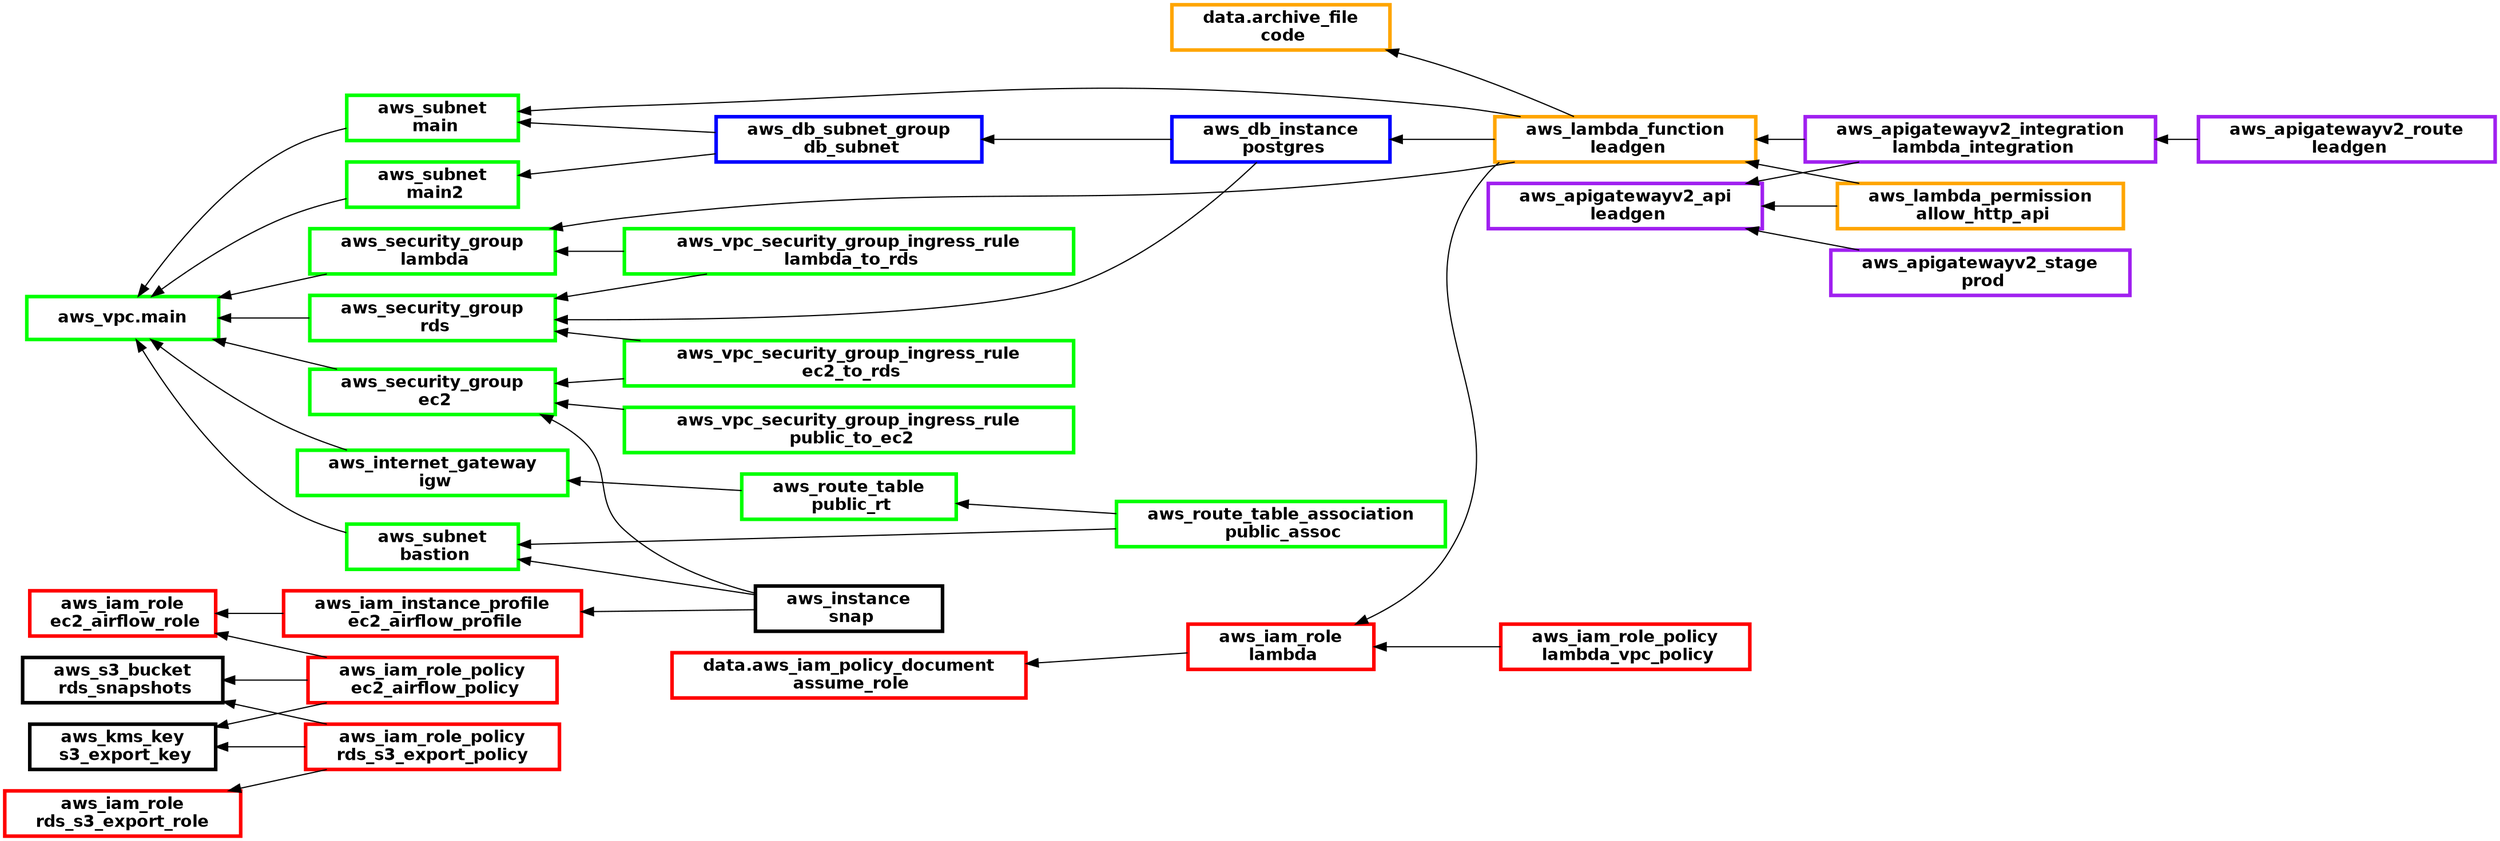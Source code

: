 digraph G {
  rankdir = "RL";
  node [shape = rect, fontname = "Helvetica-Bold", penwidth=3];
  edge [fontname="Helvetica-Bold", penwidth=1];
  "data.archive_file.code" [label="    data.archive_file    \n code", color=orange];
  "data.aws_iam_policy_document.assume_role" [label="    data.aws_iam_policy_document    \n assume_role", color=red];
  "aws_apigatewayv2_api.leadgen" [label="    aws_apigatewayv2_api    \n leadgen", color=purple];
  "aws_apigatewayv2_integration.lambda_integration" [label="    aws_apigatewayv2_integration    \n lambda_integration", color=purple];
  "aws_apigatewayv2_route.leadgen" [label="    aws_apigatewayv2_route    \n leadgen", color=purple];        
  "aws_apigatewayv2_stage.prod" [label="    aws_apigatewayv2_stage    \n prod", color=purple];
  "aws_db_instance.postgres" [label="    aws_db_instance    \n postgres", color=blue];
  "aws_db_subnet_group.db_subnet" [label="    aws_db_subnet_group    \n db_subnet", color=blue];
  "aws_iam_instance_profile.ec2_airflow_profile" [label="    aws_iam_instance_profile    \n ec2_airflow_profile", color=red];
  "aws_iam_role.ec2_airflow_role" [label="    aws_iam_role    \n ec2_airflow_role", color=red];
  "aws_iam_role.lambda" [label="    aws_iam_role    \n lambda", color=red];
  "aws_iam_role.rds_s3_export_role" [label="    aws_iam_role    \n    rds_s3_export_role    ", color=red];      
  "aws_iam_role_policy.ec2_airflow_policy" [label="    aws_iam_role_policy    \n ec2_airflow_policy", color=red];
  "aws_iam_role_policy.lambda_vpc_policy" [label="    aws_iam_role_policy    \n lambda_vpc_policy", color=red];
  "aws_iam_role_policy.rds_s3_export_policy" [label="    aws_iam_role_policy    \n    rds_s3_export_policy    ", color=red];
  "aws_instance.snap" [label="    aws_instance    \n snap"];
  "aws_internet_gateway.igw" [label="    aws_internet_gateway    \n igw", color=green];
  "aws_kms_key.s3_export_key" [label="    aws_kms_key    \n s3_export_key"];
  "aws_lambda_function.leadgen" [label="    aws_lambda_function    \n leadgen", color=orange];
  "aws_lambda_permission.allow_http_api" [label="    aws_lambda_permission    \n allow_http_api", color=orange];
  "aws_route_table.public_rt" [label="    aws_route_table    \n public_rt", color=green];
  "aws_route_table_association.public_assoc" [label="    aws_route_table_association    \n public_assoc", color=green];
  "aws_s3_bucket.rds_snapshots" [label="    aws_s3_bucket    \n rds_snapshots"];
  "aws_security_group.ec2" [label="    aws_security_group    \n ec2", color=green];
  "aws_security_group.lambda" [label="    aws_security_group    \n lambda", color=green];
  "aws_security_group.rds" [label="    aws_security_group    \n rds", color=green];
  "aws_subnet.bastion" [label="    aws_subnet    \n bastion", color=green];
  "aws_subnet.main" [label="    aws_subnet    \n main", color=green];
  "aws_subnet.main2" [label="    aws_subnet    \n main2", color=green];
  "aws_vpc.main" [label="    aws_vpc.main    ", color=green];
  "aws_vpc_security_group_ingress_rule.ec2_to_rds" [label="        aws_vpc_security_group_ingress_rule        \n ec2_to_rds", color=green];
  "aws_vpc_security_group_ingress_rule.lambda_to_rds" [label="        aws_vpc_security_group_ingress_rule        \n lambda_to_rds", color=green];
  "aws_vpc_security_group_ingress_rule.public_to_ec2" [label="        aws_vpc_security_group_ingress_rule        \n public_to_ec2", color=green];
  "aws_apigatewayv2_integration.lambda_integration" -> "aws_apigatewayv2_api.leadgen";
  "aws_apigatewayv2_integration.lambda_integration" -> "aws_lambda_function.leadgen";
  "aws_apigatewayv2_route.leadgen" -> "aws_apigatewayv2_integration.lambda_integration";
  "aws_apigatewayv2_stage.prod" -> "aws_apigatewayv2_api.leadgen";
  "aws_db_instance.postgres" -> "aws_db_subnet_group.db_subnet";
  "aws_db_instance.postgres" -> "aws_security_group.rds";
  "aws_db_subnet_group.db_subnet" -> "aws_subnet.main";
  "aws_db_subnet_group.db_subnet" -> "aws_subnet.main2";
  "aws_iam_instance_profile.ec2_airflow_profile" -> "aws_iam_role.ec2_airflow_role";
  "aws_iam_role.lambda" -> "data.aws_iam_policy_document.assume_role";
  "aws_iam_role_policy.ec2_airflow_policy" -> "aws_iam_role.ec2_airflow_role";      
  "aws_iam_role_policy.ec2_airflow_policy" -> "aws_kms_key.s3_export_key";
  "aws_iam_role_policy.ec2_airflow_policy" -> "aws_s3_bucket.rds_snapshots";        
  "aws_iam_role_policy.lambda_vpc_policy" -> "aws_iam_role.lambda";
  "aws_iam_role_policy.rds_s3_export_policy" -> "aws_iam_role.rds_s3_export_role";  
  "aws_iam_role_policy.rds_s3_export_policy" -> "aws_kms_key.s3_export_key";        
  "aws_iam_role_policy.rds_s3_export_policy" -> "aws_s3_bucket.rds_snapshots";      
  "aws_instance.snap" -> "aws_iam_instance_profile.ec2_airflow_profile";
  "aws_instance.snap" -> "aws_security_group.ec2";
  "aws_instance.snap" -> "aws_subnet.bastion";
  "aws_internet_gateway.igw" -> "aws_vpc.main";
  "aws_lambda_function.leadgen" -> "data.archive_file.code";
  "aws_lambda_function.leadgen" -> "aws_db_instance.postgres";
  "aws_lambda_function.leadgen" -> "aws_iam_role.lambda";
  "aws_lambda_function.leadgen" -> "aws_security_group.lambda";
  "aws_lambda_permission.allow_http_api" -> "aws_apigatewayv2_api.leadgen";
  "aws_lambda_permission.allow_http_api" -> "aws_lambda_function.leadgen";
  "aws_route_table.public_rt" -> "aws_internet_gateway.igw";
  "aws_route_table_association.public_assoc" -> "aws_route_table.public_rt";        
  "aws_route_table_association.public_assoc" -> "aws_subnet.bastion";
  "aws_security_group.ec2" -> "aws_vpc.main";
  "aws_security_group.lambda" -> "aws_vpc.main";
  "aws_security_group.rds" -> "aws_vpc.main";
  "aws_subnet.bastion" -> "aws_vpc.main";
  "aws_subnet.main" -> "aws_vpc.main";
  "aws_subnet.main2" -> "aws_vpc.main";
  "aws_vpc_security_group_ingress_rule.ec2_to_rds" -> "aws_security_group.ec2";     
  "aws_vpc_security_group_ingress_rule.ec2_to_rds" -> "aws_security_group.rds";     
  "aws_vpc_security_group_ingress_rule.lambda_to_rds" -> "aws_security_group.lambda";
  "aws_vpc_security_group_ingress_rule.lambda_to_rds" -> "aws_security_group.rds";  
  "aws_vpc_security_group_ingress_rule.public_to_ec2" -> "aws_security_group.ec2";  
  "aws_lambda_function.leadgen" -> "aws_subnet.main";
    
}